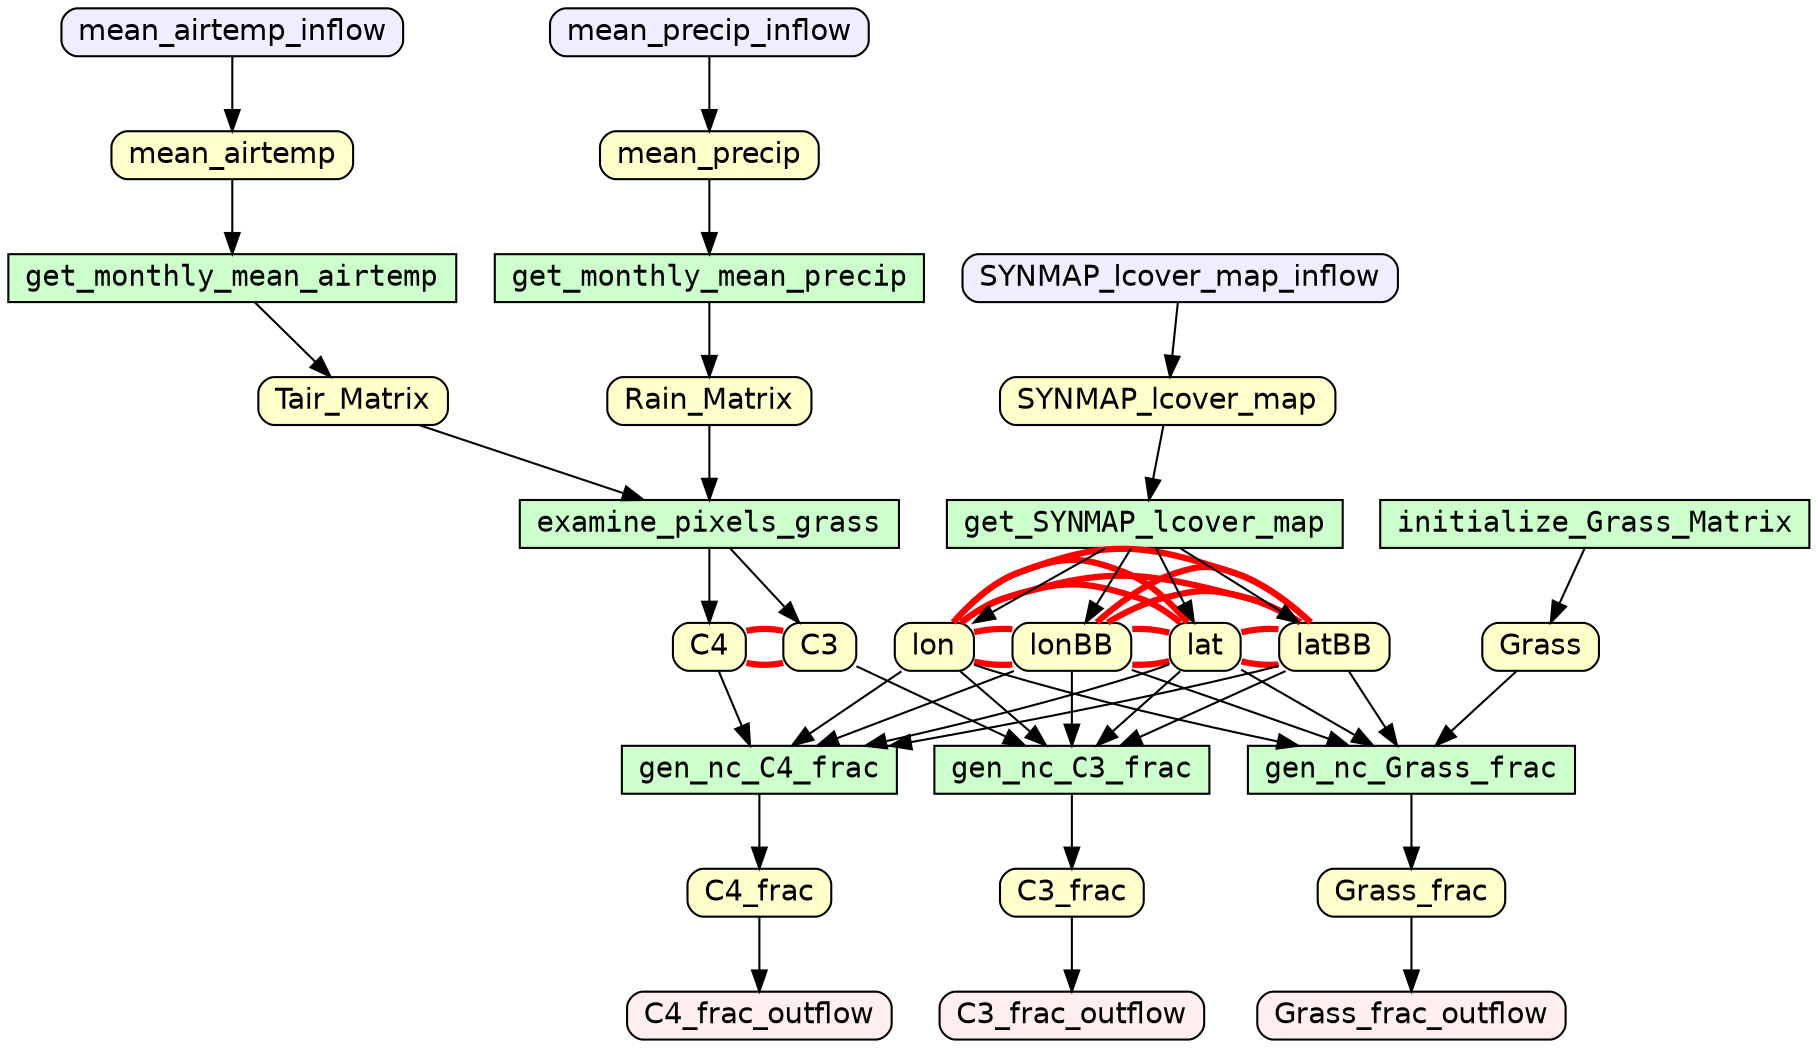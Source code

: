 digraph {
rankdir=TB
node [shape=box,fontname=Helvetica,fontsize=14,height=0,width=0]
edge [fontname=Helvetica,fontsize=12]
"C3"[style="filled,rounded" fillcolor="#FFFFCC",label="C3"]
"C3_frac"[style="filled,rounded" fillcolor="#FFFFCC",label="C3_frac"]
"C4"[style="filled,rounded" fillcolor="#FFFFCC",label="C4"]
"C4_frac"[style="filled,rounded" fillcolor="#FFFFCC",label="C4_frac"]
"Grass"[style="filled,rounded" fillcolor="#FFFFCC",label="Grass"]
"Grass_frac"[style="filled,rounded" fillcolor="#FFFFCC",label="Grass_frac"]
"Rain_Matrix"[style="filled,rounded" fillcolor="#FFFFCC",label="Rain_Matrix"]
"SYNMAP_lcover_map"[style="filled,rounded" fillcolor="#FFFFCC",label="SYNMAP_lcover_map"]
"Tair_Matrix"[style="filled,rounded" fillcolor="#FFFFCC",label="Tair_Matrix"]
"lat"[style="filled,rounded" fillcolor="#FFFFCC",label="lat"]
"latBB"[style="filled,rounded" fillcolor="#FFFFCC",label="latBB"]
"lon"[style="filled,rounded" fillcolor="#FFFFCC",label="lon"]
"lonBB"[style="filled,rounded" fillcolor="#FFFFCC",label="lonBB"]
"mean_airtemp"[style="filled,rounded" fillcolor="#FFFFCC",label="mean_airtemp"]
"mean_precip"[style="filled,rounded" fillcolor="#FFFFCC",label="mean_precip"]
"C3_frac_outflow"[style="filled,rounded" fillcolor="#FFEEEE",label="C3_frac_outflow"]
"C4_frac_outflow"[style="filled,rounded" fillcolor="#FFEEEE",label="C4_frac_outflow"]
"Grass_frac_outflow"[style="filled,rounded" fillcolor="#FFEEEE",label="Grass_frac_outflow"]
"SYNMAP_lcover_map_inflow"[style="filled,rounded" fillcolor="#EEEEFF",label="SYNMAP_lcover_map_inflow"]
"initialize_Grass_Matrix"[style="filled,rounded" fillcolor="#EEEEFF",label="initialize_Grass_Matrix"]
"mean_airtemp_inflow"[style="filled,rounded" fillcolor="#EEEEFF",label="mean_airtemp_inflow"]
"mean_precip_inflow"[style="filled,rounded" fillcolor="#EEEEFF",label="mean_precip_inflow"]
"examine_pixels_grass"[style="filled" fontname=Courier fillcolor="#CCFFCC",label="examine_pixels_grass"]
"gen_nc_C3_frac"[style="filled" fontname=Courier fillcolor="#CCFFCC",label="gen_nc_C3_frac"]
"gen_nc_C4_frac"[style="filled" fontname=Courier fillcolor="#CCFFCC",label="gen_nc_C4_frac"]
"gen_nc_Grass_frac"[style="filled" fontname=Courier fillcolor="#CCFFCC",label="gen_nc_Grass_frac"]
"get_SYNMAP_lcover_map"[style="filled" fontname=Courier fillcolor="#CCFFCC",label="get_SYNMAP_lcover_map"]
"get_monthly_mean_airtemp"[style="filled" fontname=Courier fillcolor="#CCFFCC",label="get_monthly_mean_airtemp"]
"get_monthly_mean_precip"[style="filled" fontname=Courier fillcolor="#CCFFCC",label="get_monthly_mean_precip"]
"initialize_Grass_Matrix"[style="filled" fontname=Courier fillcolor="#CCFFCC",label="initialize_Grass_Matrix"]
C3 -> gen_nc_C3_frac [color="#000000"]
C3_frac -> C3_frac_outflow [color="#000000"]
C4 -> gen_nc_C4_frac [color="#000000"]
C4_frac -> C4_frac_outflow [color="#000000"]
Grass -> gen_nc_Grass_frac [color="#000000"]
Grass_frac -> Grass_frac_outflow [color="#000000"]
Rain_Matrix -> examine_pixels_grass [color="#000000"]
SYNMAP_lcover_map -> get_SYNMAP_lcover_map [color="#000000"]
SYNMAP_lcover_map_inflow -> SYNMAP_lcover_map [color="#000000"]
Tair_Matrix -> examine_pixels_grass [color="#000000"]
examine_pixels_grass -> C3 [color="#000000"]
examine_pixels_grass -> C4 [color="#000000"]
gen_nc_C3_frac -> C3_frac [color="#000000"]
gen_nc_C4_frac -> C4_frac [color="#000000"]
gen_nc_Grass_frac -> Grass_frac [color="#000000"]
get_SYNMAP_lcover_map -> lat [color="#000000"]
get_SYNMAP_lcover_map -> latBB [color="#000000"]
get_SYNMAP_lcover_map -> lon [color="#000000"]
get_SYNMAP_lcover_map -> lonBB [color="#000000"]
get_monthly_mean_airtemp -> Tair_Matrix [color="#000000"]
get_monthly_mean_precip -> Rain_Matrix [color="#000000"]
initialize_Grass_Matrix -> Grass [color="#000000"]
lat -> gen_nc_C3_frac [color="#000000"]
lat -> gen_nc_C4_frac [color="#000000"]
lat -> gen_nc_Grass_frac [color="#000000"]
latBB -> gen_nc_C3_frac [color="#000000"]
latBB -> gen_nc_C4_frac [color="#000000"]
latBB -> gen_nc_Grass_frac [color="#000000"]
lon -> gen_nc_C3_frac [color="#000000"]
lon -> gen_nc_C4_frac [color="#000000"]
lon -> gen_nc_Grass_frac [color="#000000"]
lonBB -> gen_nc_C3_frac [color="#000000"]
lonBB -> gen_nc_C4_frac [color="#000000"]
lonBB -> gen_nc_Grass_frac [color="#000000"]
mean_airtemp -> get_monthly_mean_airtemp [color="#000000"]
mean_airtemp_inflow -> mean_airtemp [color="#000000"]
mean_precip -> get_monthly_mean_precip [color="#000000"]
mean_precip_inflow -> mean_precip [color="#000000"]
C3 -> C4 [constraint=false color="#FF0000" dir=none penwidth=3]
C4 -> C3 [constraint=false color="#FF0000" dir=none penwidth=3]
lat -> latBB [constraint=false color="#FF0000" dir=none penwidth=3]
lat -> lon [constraint=false color="#FF0000" dir=none penwidth=3]
lat -> lonBB [constraint=false color="#FF0000" dir=none penwidth=3]
latBB -> lat [constraint=false color="#FF0000" dir=none penwidth=3]
latBB -> lon [constraint=false color="#FF0000" dir=none penwidth=3]
latBB -> lonBB [constraint=false color="#FF0000" dir=none penwidth=3]
lon -> lat [constraint=false color="#FF0000" dir=none penwidth=3]
lon -> latBB [constraint=false color="#FF0000" dir=none penwidth=3]
lon -> lonBB [constraint=false color="#FF0000" dir=none penwidth=3]
lonBB -> lat [constraint=false color="#FF0000" dir=none penwidth=3]
lonBB -> latBB [constraint=false color="#FF0000" dir=none penwidth=3]
lonBB -> lon [constraint=false color="#FF0000" dir=none penwidth=3]
}